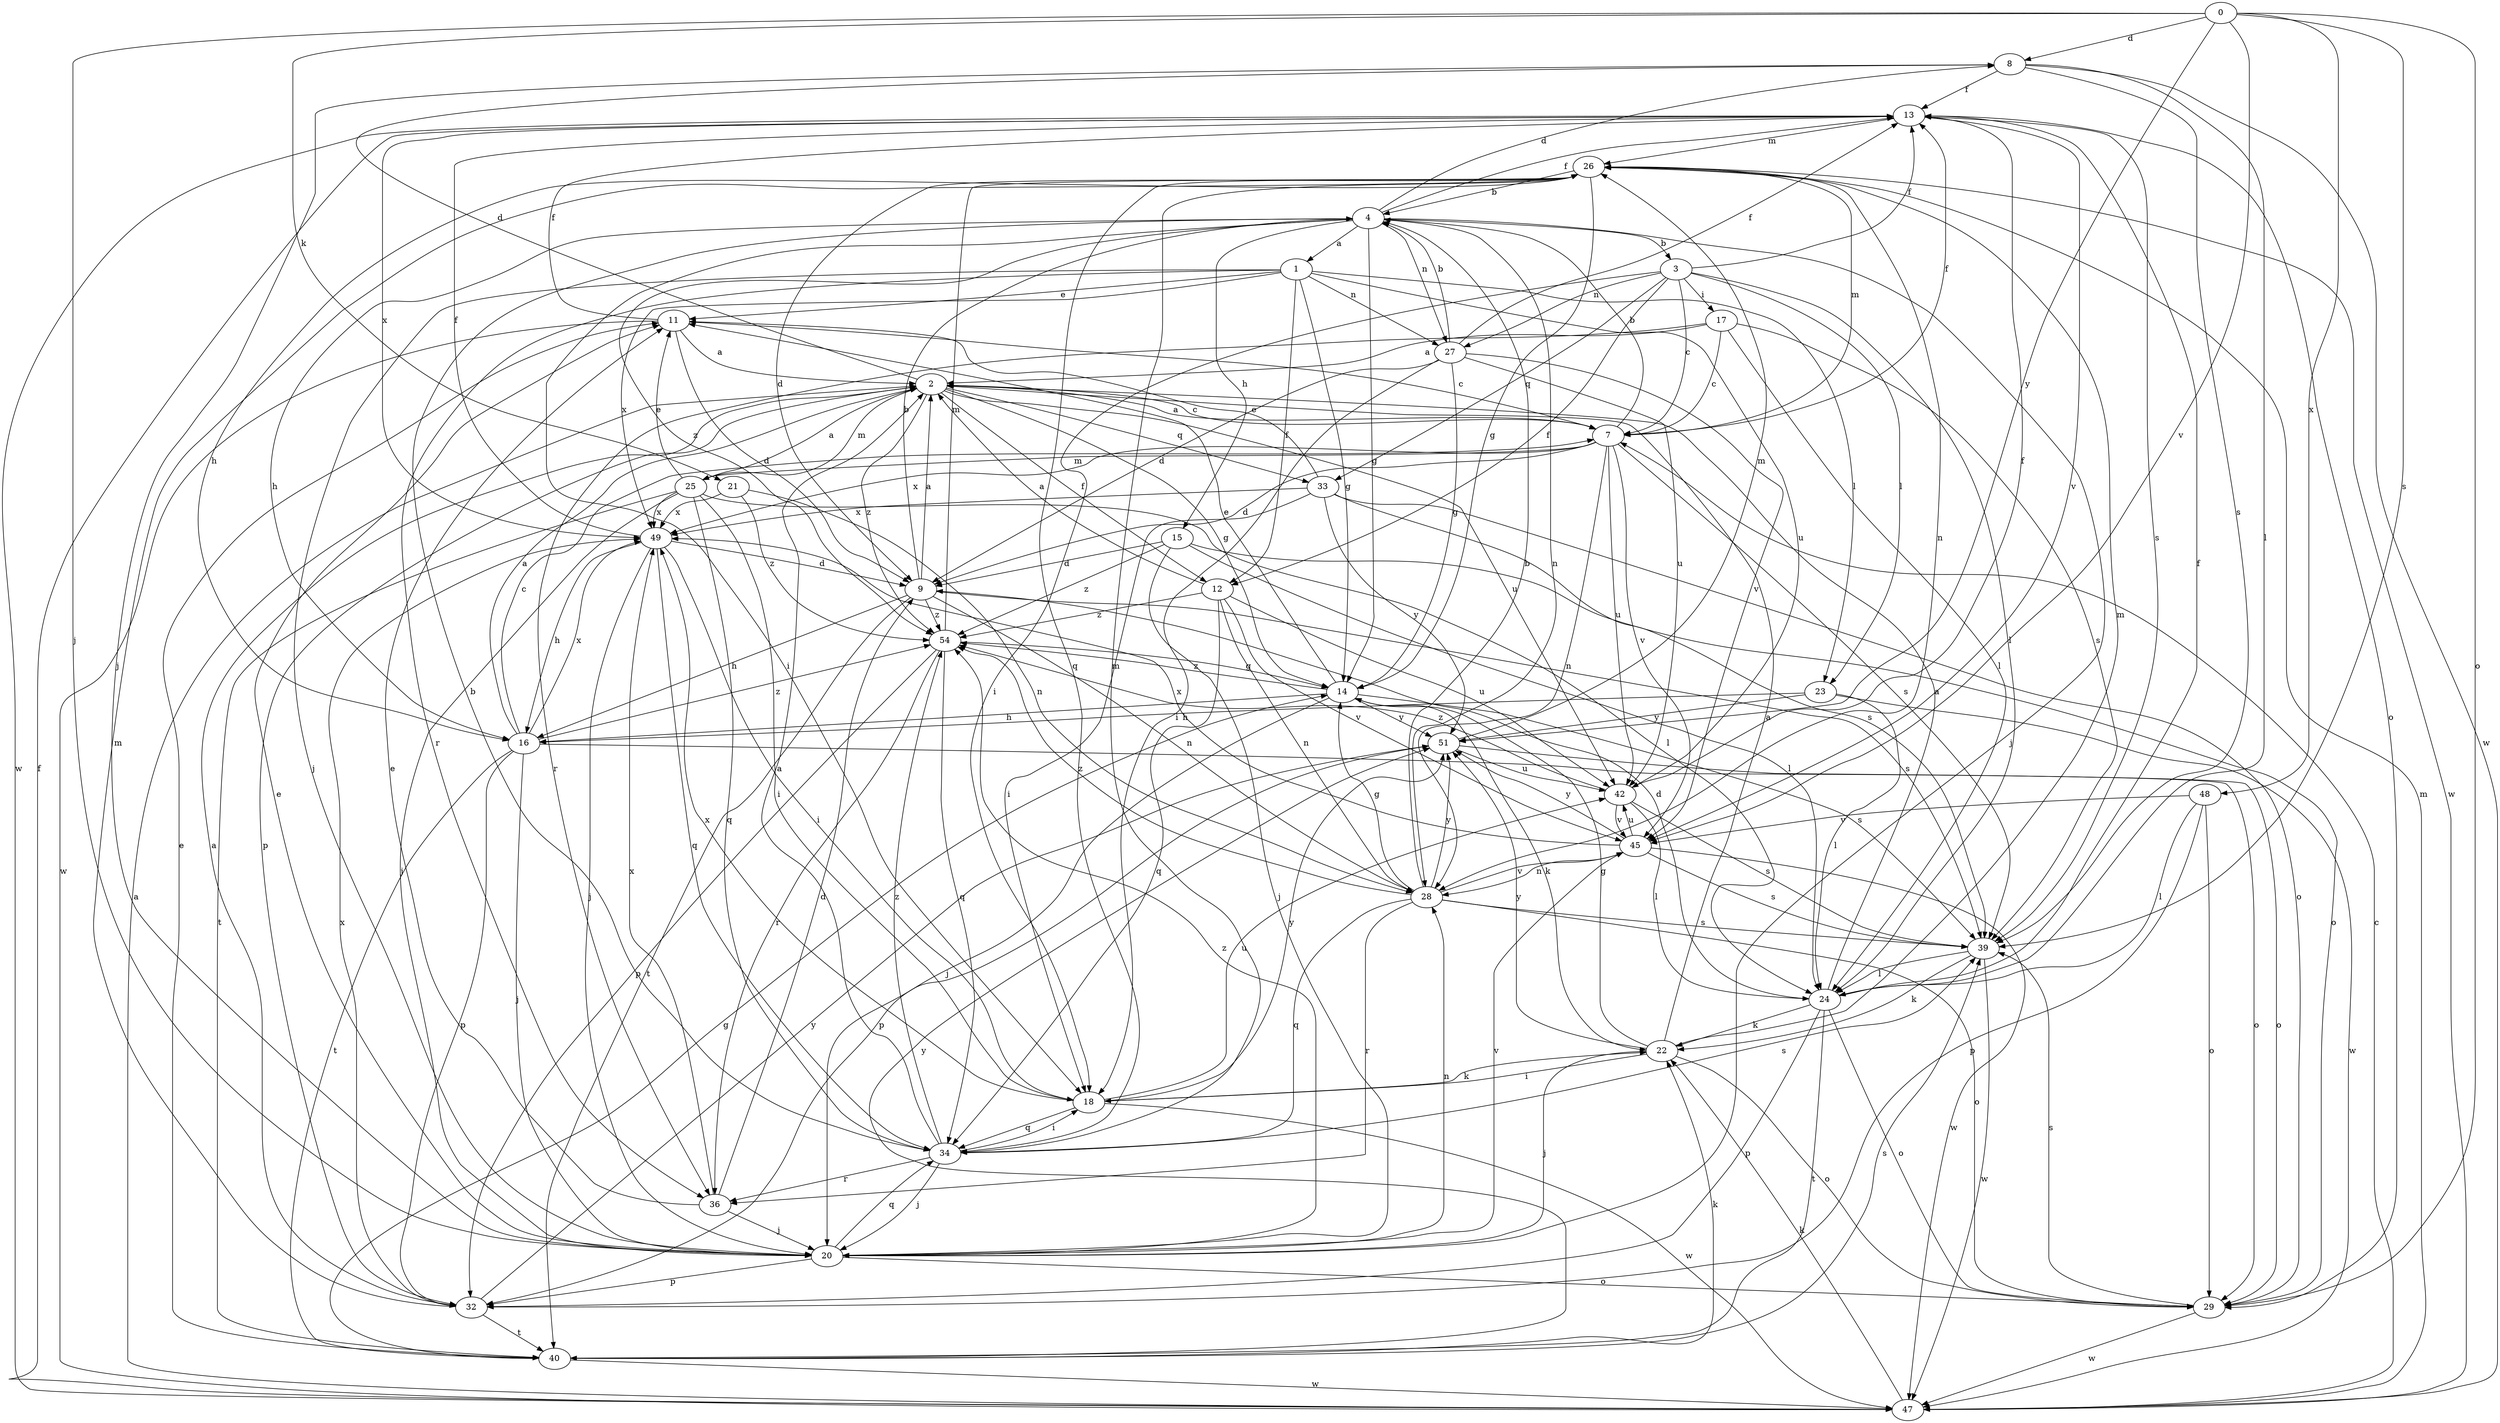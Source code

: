 strict digraph  {
0;
1;
2;
3;
4;
7;
8;
9;
11;
12;
13;
14;
15;
16;
17;
18;
20;
21;
22;
23;
24;
25;
26;
27;
28;
29;
32;
33;
34;
36;
39;
40;
42;
45;
47;
48;
49;
51;
54;
0 -> 8  [label=d];
0 -> 20  [label=j];
0 -> 21  [label=k];
0 -> 29  [label=o];
0 -> 39  [label=s];
0 -> 45  [label=v];
0 -> 48  [label=x];
0 -> 51  [label=y];
1 -> 11  [label=e];
1 -> 12  [label=f];
1 -> 14  [label=g];
1 -> 20  [label=j];
1 -> 23  [label=l];
1 -> 27  [label=n];
1 -> 36  [label=r];
1 -> 42  [label=u];
1 -> 49  [label=x];
2 -> 7  [label=c];
2 -> 8  [label=d];
2 -> 12  [label=f];
2 -> 14  [label=g];
2 -> 25  [label=m];
2 -> 32  [label=p];
2 -> 33  [label=q];
2 -> 42  [label=u];
2 -> 54  [label=z];
3 -> 7  [label=c];
3 -> 12  [label=f];
3 -> 13  [label=f];
3 -> 17  [label=i];
3 -> 18  [label=i];
3 -> 23  [label=l];
3 -> 24  [label=l];
3 -> 27  [label=n];
3 -> 33  [label=q];
4 -> 1  [label=a];
4 -> 3  [label=b];
4 -> 8  [label=d];
4 -> 13  [label=f];
4 -> 14  [label=g];
4 -> 15  [label=h];
4 -> 16  [label=h];
4 -> 18  [label=i];
4 -> 20  [label=j];
4 -> 27  [label=n];
4 -> 28  [label=n];
4 -> 54  [label=z];
7 -> 2  [label=a];
7 -> 4  [label=b];
7 -> 9  [label=d];
7 -> 13  [label=f];
7 -> 25  [label=m];
7 -> 26  [label=m];
7 -> 28  [label=n];
7 -> 39  [label=s];
7 -> 42  [label=u];
7 -> 45  [label=v];
7 -> 49  [label=x];
8 -> 13  [label=f];
8 -> 20  [label=j];
8 -> 24  [label=l];
8 -> 39  [label=s];
8 -> 47  [label=w];
9 -> 2  [label=a];
9 -> 4  [label=b];
9 -> 16  [label=h];
9 -> 28  [label=n];
9 -> 39  [label=s];
9 -> 40  [label=t];
9 -> 54  [label=z];
11 -> 2  [label=a];
11 -> 7  [label=c];
11 -> 9  [label=d];
11 -> 13  [label=f];
11 -> 47  [label=w];
12 -> 2  [label=a];
12 -> 28  [label=n];
12 -> 34  [label=q];
12 -> 42  [label=u];
12 -> 45  [label=v];
12 -> 54  [label=z];
13 -> 26  [label=m];
13 -> 29  [label=o];
13 -> 39  [label=s];
13 -> 45  [label=v];
13 -> 47  [label=w];
13 -> 49  [label=x];
14 -> 11  [label=e];
14 -> 16  [label=h];
14 -> 20  [label=j];
14 -> 22  [label=k];
14 -> 39  [label=s];
14 -> 51  [label=y];
14 -> 54  [label=z];
15 -> 9  [label=d];
15 -> 20  [label=j];
15 -> 24  [label=l];
15 -> 29  [label=o];
15 -> 54  [label=z];
16 -> 2  [label=a];
16 -> 7  [label=c];
16 -> 20  [label=j];
16 -> 29  [label=o];
16 -> 32  [label=p];
16 -> 40  [label=t];
16 -> 49  [label=x];
16 -> 54  [label=z];
17 -> 2  [label=a];
17 -> 7  [label=c];
17 -> 24  [label=l];
17 -> 36  [label=r];
17 -> 39  [label=s];
18 -> 22  [label=k];
18 -> 34  [label=q];
18 -> 42  [label=u];
18 -> 47  [label=w];
18 -> 49  [label=x];
18 -> 51  [label=y];
20 -> 11  [label=e];
20 -> 28  [label=n];
20 -> 29  [label=o];
20 -> 32  [label=p];
20 -> 34  [label=q];
20 -> 45  [label=v];
20 -> 54  [label=z];
21 -> 28  [label=n];
21 -> 49  [label=x];
21 -> 54  [label=z];
22 -> 2  [label=a];
22 -> 14  [label=g];
22 -> 18  [label=i];
22 -> 20  [label=j];
22 -> 26  [label=m];
22 -> 29  [label=o];
22 -> 51  [label=y];
23 -> 16  [label=h];
23 -> 24  [label=l];
23 -> 47  [label=w];
23 -> 51  [label=y];
24 -> 2  [label=a];
24 -> 9  [label=d];
24 -> 13  [label=f];
24 -> 22  [label=k];
24 -> 29  [label=o];
24 -> 32  [label=p];
24 -> 40  [label=t];
25 -> 2  [label=a];
25 -> 11  [label=e];
25 -> 18  [label=i];
25 -> 20  [label=j];
25 -> 24  [label=l];
25 -> 34  [label=q];
25 -> 40  [label=t];
25 -> 49  [label=x];
26 -> 4  [label=b];
26 -> 9  [label=d];
26 -> 14  [label=g];
26 -> 16  [label=h];
26 -> 28  [label=n];
26 -> 34  [label=q];
26 -> 47  [label=w];
27 -> 4  [label=b];
27 -> 9  [label=d];
27 -> 13  [label=f];
27 -> 14  [label=g];
27 -> 18  [label=i];
27 -> 42  [label=u];
27 -> 45  [label=v];
28 -> 4  [label=b];
28 -> 14  [label=g];
28 -> 29  [label=o];
28 -> 34  [label=q];
28 -> 36  [label=r];
28 -> 39  [label=s];
28 -> 45  [label=v];
28 -> 51  [label=y];
28 -> 54  [label=z];
29 -> 39  [label=s];
29 -> 47  [label=w];
32 -> 2  [label=a];
32 -> 26  [label=m];
32 -> 40  [label=t];
32 -> 49  [label=x];
32 -> 51  [label=y];
33 -> 11  [label=e];
33 -> 18  [label=i];
33 -> 29  [label=o];
33 -> 39  [label=s];
33 -> 49  [label=x];
33 -> 51  [label=y];
34 -> 2  [label=a];
34 -> 4  [label=b];
34 -> 18  [label=i];
34 -> 20  [label=j];
34 -> 26  [label=m];
34 -> 36  [label=r];
34 -> 39  [label=s];
34 -> 54  [label=z];
36 -> 9  [label=d];
36 -> 11  [label=e];
36 -> 20  [label=j];
36 -> 49  [label=x];
39 -> 22  [label=k];
39 -> 24  [label=l];
39 -> 47  [label=w];
40 -> 11  [label=e];
40 -> 14  [label=g];
40 -> 22  [label=k];
40 -> 39  [label=s];
40 -> 47  [label=w];
40 -> 51  [label=y];
42 -> 13  [label=f];
42 -> 24  [label=l];
42 -> 39  [label=s];
42 -> 45  [label=v];
42 -> 54  [label=z];
45 -> 28  [label=n];
45 -> 39  [label=s];
45 -> 42  [label=u];
45 -> 47  [label=w];
45 -> 49  [label=x];
45 -> 51  [label=y];
47 -> 2  [label=a];
47 -> 7  [label=c];
47 -> 13  [label=f];
47 -> 22  [label=k];
47 -> 26  [label=m];
48 -> 24  [label=l];
48 -> 29  [label=o];
48 -> 32  [label=p];
48 -> 45  [label=v];
49 -> 9  [label=d];
49 -> 13  [label=f];
49 -> 16  [label=h];
49 -> 18  [label=i];
49 -> 20  [label=j];
49 -> 34  [label=q];
51 -> 26  [label=m];
51 -> 29  [label=o];
51 -> 32  [label=p];
51 -> 42  [label=u];
54 -> 14  [label=g];
54 -> 26  [label=m];
54 -> 32  [label=p];
54 -> 34  [label=q];
54 -> 36  [label=r];
}
